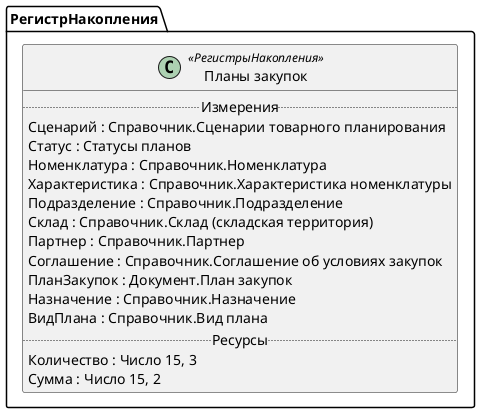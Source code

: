 ﻿@startuml ПланыЗакупок
'!include templates.wsd
'..\include templates.wsd
class РегистрНакопления.ПланыЗакупок as "Планы закупок" <<РегистрыНакопления>>
{
..Измерения..
Сценарий : Справочник.Сценарии товарного планирования
Статус : Статусы планов
Номенклатура : Справочник.Номенклатура
Характеристика : Справочник.Характеристика номенклатуры
Подразделение : Справочник.Подразделение
Склад : Справочник.Склад (складская территория)
Партнер : Справочник.Партнер
Соглашение : Справочник.Соглашение об условиях закупок
ПланЗакупок : Документ.План закупок
Назначение : Справочник.Назначение
ВидПлана : Справочник.Вид плана
..Ресурсы..
Количество : Число 15, 3
Сумма : Число 15, 2
}
@enduml
